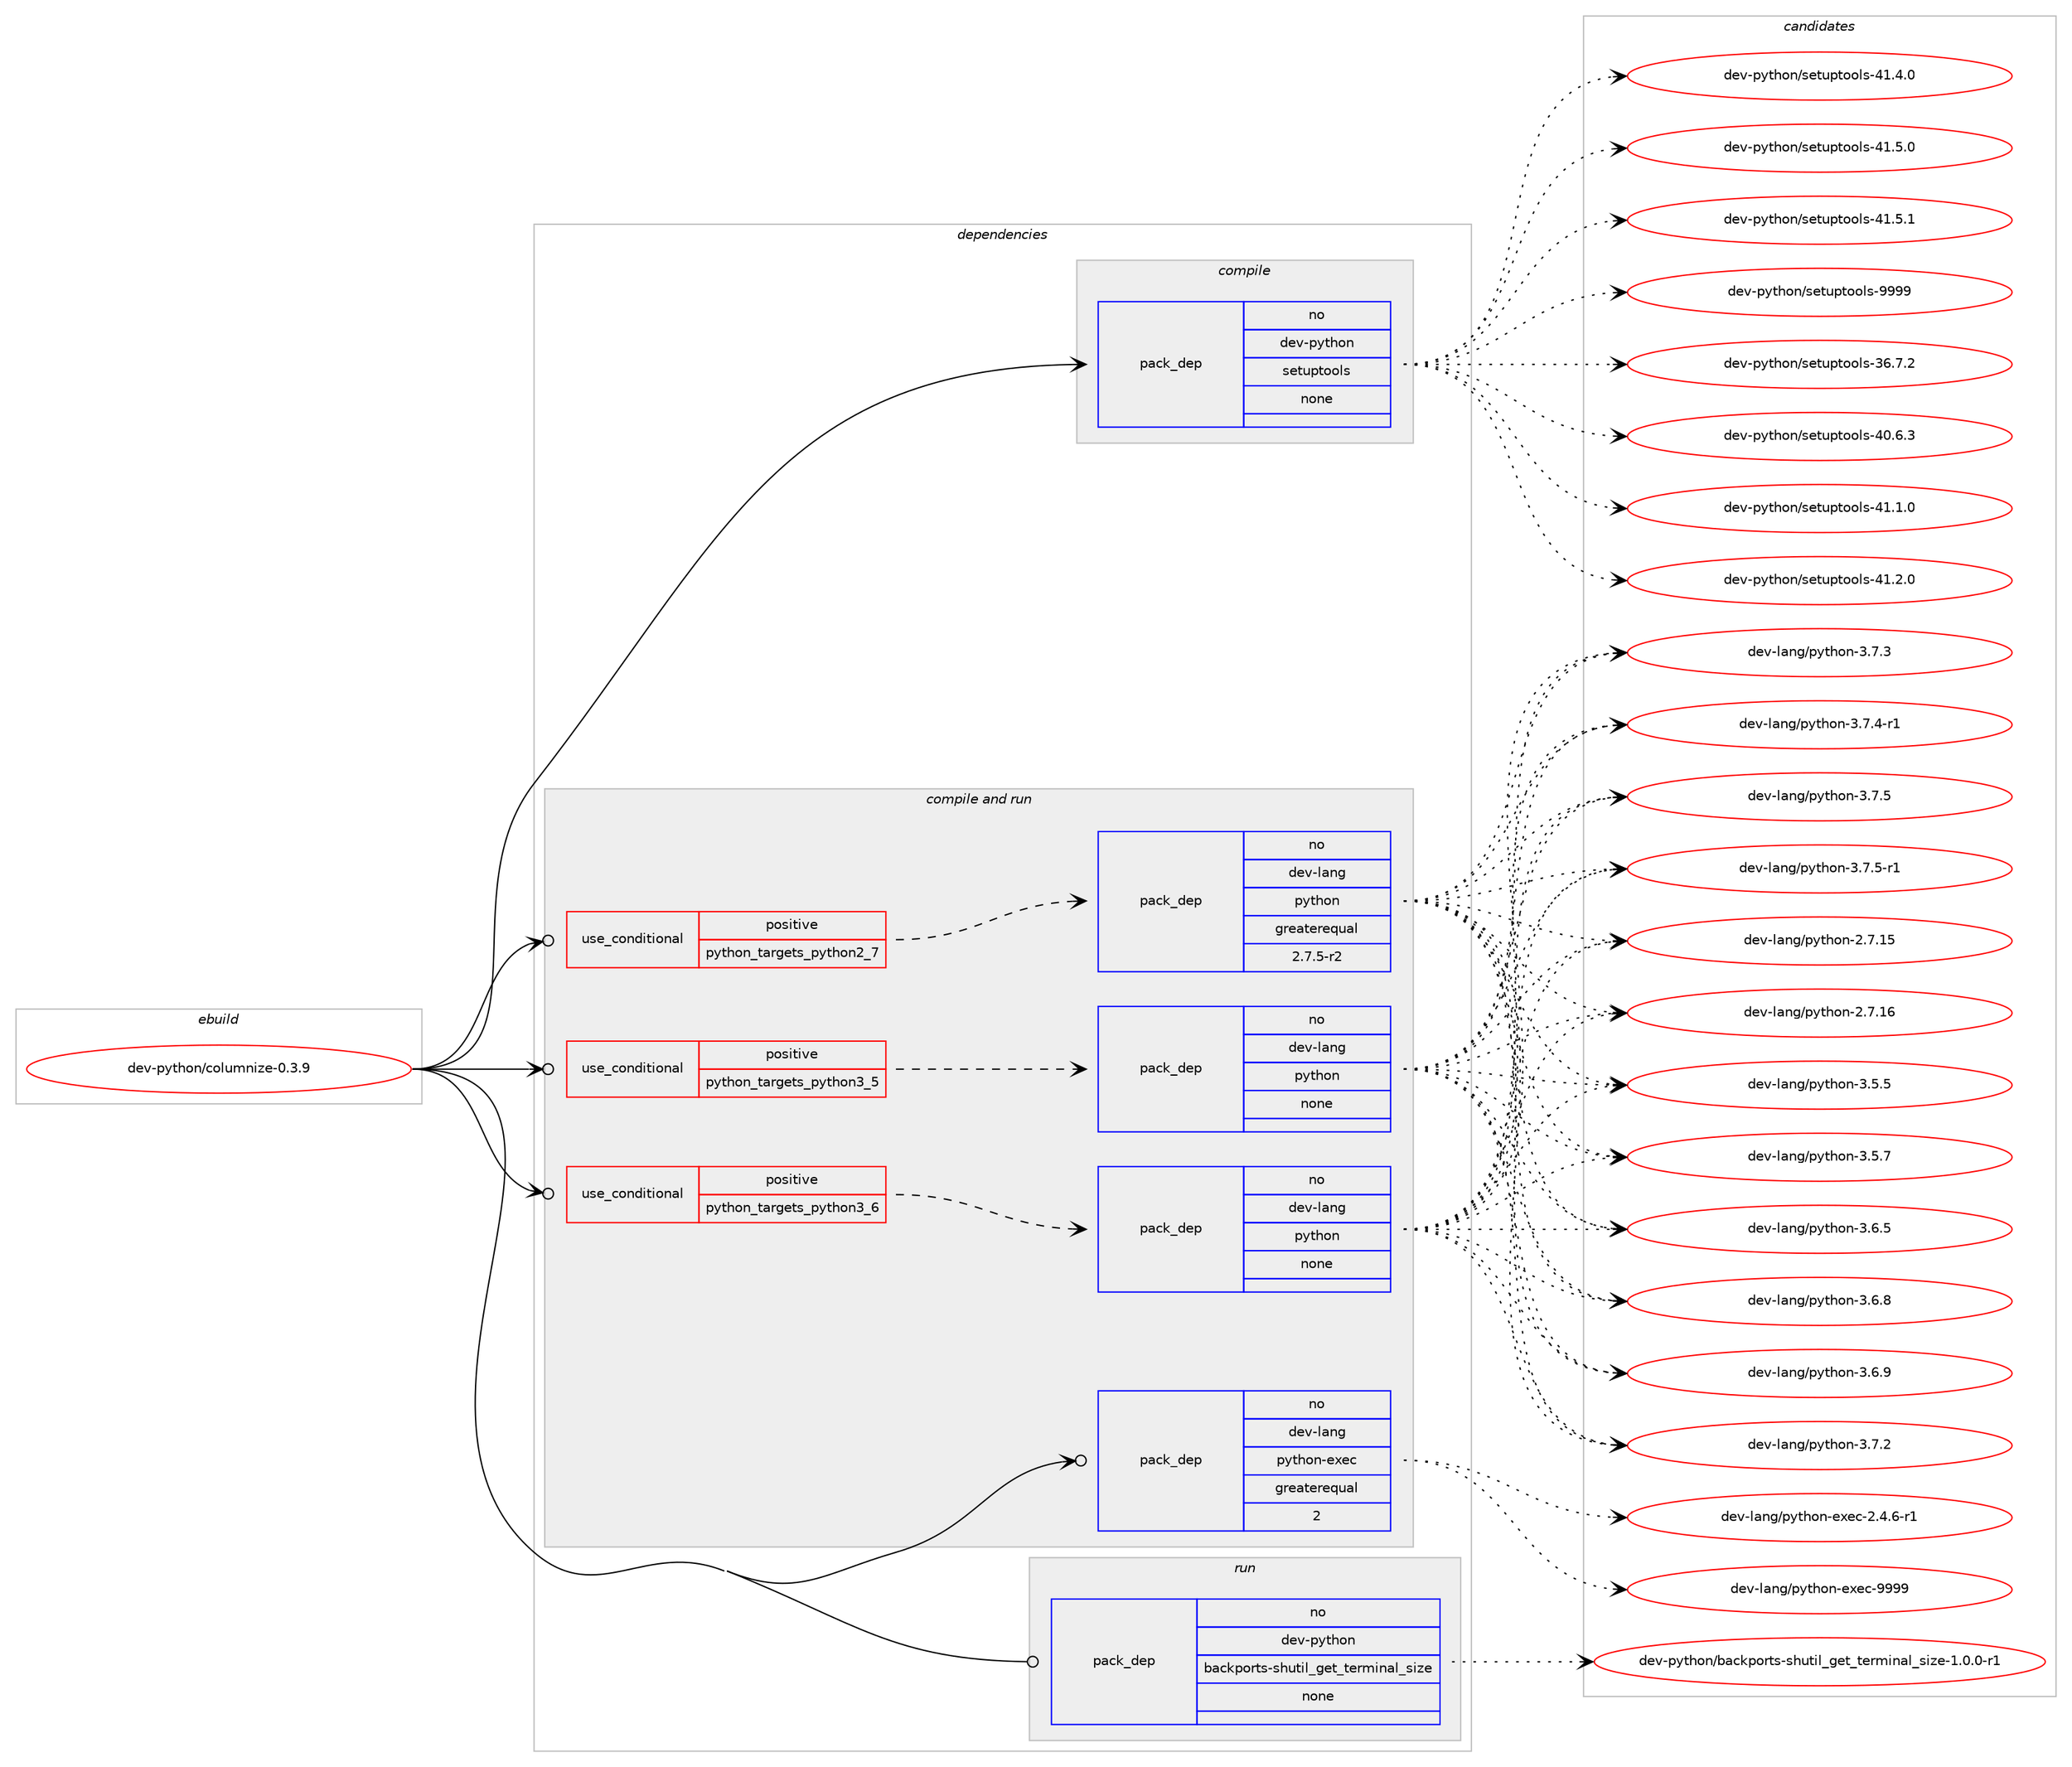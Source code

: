 digraph prolog {

# *************
# Graph options
# *************

newrank=true;
concentrate=true;
compound=true;
graph [rankdir=LR,fontname=Helvetica,fontsize=10,ranksep=1.5];#, ranksep=2.5, nodesep=0.2];
edge  [arrowhead=vee];
node  [fontname=Helvetica,fontsize=10];

# **********
# The ebuild
# **********

subgraph cluster_leftcol {
color=gray;
rank=same;
label=<<i>ebuild</i>>;
id [label="dev-python/columnize-0.3.9", color=red, width=4, href="../dev-python/columnize-0.3.9.svg"];
}

# ****************
# The dependencies
# ****************

subgraph cluster_midcol {
color=gray;
label=<<i>dependencies</i>>;
subgraph cluster_compile {
fillcolor="#eeeeee";
style=filled;
label=<<i>compile</i>>;
subgraph pack450069 {
dependency599615 [label=<<TABLE BORDER="0" CELLBORDER="1" CELLSPACING="0" CELLPADDING="4" WIDTH="220"><TR><TD ROWSPAN="6" CELLPADDING="30">pack_dep</TD></TR><TR><TD WIDTH="110">no</TD></TR><TR><TD>dev-python</TD></TR><TR><TD>setuptools</TD></TR><TR><TD>none</TD></TR><TR><TD></TD></TR></TABLE>>, shape=none, color=blue];
}
id:e -> dependency599615:w [weight=20,style="solid",arrowhead="vee"];
}
subgraph cluster_compileandrun {
fillcolor="#eeeeee";
style=filled;
label=<<i>compile and run</i>>;
subgraph cond137767 {
dependency599616 [label=<<TABLE BORDER="0" CELLBORDER="1" CELLSPACING="0" CELLPADDING="4"><TR><TD ROWSPAN="3" CELLPADDING="10">use_conditional</TD></TR><TR><TD>positive</TD></TR><TR><TD>python_targets_python2_7</TD></TR></TABLE>>, shape=none, color=red];
subgraph pack450070 {
dependency599617 [label=<<TABLE BORDER="0" CELLBORDER="1" CELLSPACING="0" CELLPADDING="4" WIDTH="220"><TR><TD ROWSPAN="6" CELLPADDING="30">pack_dep</TD></TR><TR><TD WIDTH="110">no</TD></TR><TR><TD>dev-lang</TD></TR><TR><TD>python</TD></TR><TR><TD>greaterequal</TD></TR><TR><TD>2.7.5-r2</TD></TR></TABLE>>, shape=none, color=blue];
}
dependency599616:e -> dependency599617:w [weight=20,style="dashed",arrowhead="vee"];
}
id:e -> dependency599616:w [weight=20,style="solid",arrowhead="odotvee"];
subgraph cond137768 {
dependency599618 [label=<<TABLE BORDER="0" CELLBORDER="1" CELLSPACING="0" CELLPADDING="4"><TR><TD ROWSPAN="3" CELLPADDING="10">use_conditional</TD></TR><TR><TD>positive</TD></TR><TR><TD>python_targets_python3_5</TD></TR></TABLE>>, shape=none, color=red];
subgraph pack450071 {
dependency599619 [label=<<TABLE BORDER="0" CELLBORDER="1" CELLSPACING="0" CELLPADDING="4" WIDTH="220"><TR><TD ROWSPAN="6" CELLPADDING="30">pack_dep</TD></TR><TR><TD WIDTH="110">no</TD></TR><TR><TD>dev-lang</TD></TR><TR><TD>python</TD></TR><TR><TD>none</TD></TR><TR><TD></TD></TR></TABLE>>, shape=none, color=blue];
}
dependency599618:e -> dependency599619:w [weight=20,style="dashed",arrowhead="vee"];
}
id:e -> dependency599618:w [weight=20,style="solid",arrowhead="odotvee"];
subgraph cond137769 {
dependency599620 [label=<<TABLE BORDER="0" CELLBORDER="1" CELLSPACING="0" CELLPADDING="4"><TR><TD ROWSPAN="3" CELLPADDING="10">use_conditional</TD></TR><TR><TD>positive</TD></TR><TR><TD>python_targets_python3_6</TD></TR></TABLE>>, shape=none, color=red];
subgraph pack450072 {
dependency599621 [label=<<TABLE BORDER="0" CELLBORDER="1" CELLSPACING="0" CELLPADDING="4" WIDTH="220"><TR><TD ROWSPAN="6" CELLPADDING="30">pack_dep</TD></TR><TR><TD WIDTH="110">no</TD></TR><TR><TD>dev-lang</TD></TR><TR><TD>python</TD></TR><TR><TD>none</TD></TR><TR><TD></TD></TR></TABLE>>, shape=none, color=blue];
}
dependency599620:e -> dependency599621:w [weight=20,style="dashed",arrowhead="vee"];
}
id:e -> dependency599620:w [weight=20,style="solid",arrowhead="odotvee"];
subgraph pack450073 {
dependency599622 [label=<<TABLE BORDER="0" CELLBORDER="1" CELLSPACING="0" CELLPADDING="4" WIDTH="220"><TR><TD ROWSPAN="6" CELLPADDING="30">pack_dep</TD></TR><TR><TD WIDTH="110">no</TD></TR><TR><TD>dev-lang</TD></TR><TR><TD>python-exec</TD></TR><TR><TD>greaterequal</TD></TR><TR><TD>2</TD></TR></TABLE>>, shape=none, color=blue];
}
id:e -> dependency599622:w [weight=20,style="solid",arrowhead="odotvee"];
}
subgraph cluster_run {
fillcolor="#eeeeee";
style=filled;
label=<<i>run</i>>;
subgraph pack450074 {
dependency599623 [label=<<TABLE BORDER="0" CELLBORDER="1" CELLSPACING="0" CELLPADDING="4" WIDTH="220"><TR><TD ROWSPAN="6" CELLPADDING="30">pack_dep</TD></TR><TR><TD WIDTH="110">no</TD></TR><TR><TD>dev-python</TD></TR><TR><TD>backports-shutil_get_terminal_size</TD></TR><TR><TD>none</TD></TR><TR><TD></TD></TR></TABLE>>, shape=none, color=blue];
}
id:e -> dependency599623:w [weight=20,style="solid",arrowhead="odot"];
}
}

# **************
# The candidates
# **************

subgraph cluster_choices {
rank=same;
color=gray;
label=<<i>candidates</i>>;

subgraph choice450069 {
color=black;
nodesep=1;
choice100101118451121211161041111104711510111611711211611111110811545515446554650 [label="dev-python/setuptools-36.7.2", color=red, width=4,href="../dev-python/setuptools-36.7.2.svg"];
choice100101118451121211161041111104711510111611711211611111110811545524846544651 [label="dev-python/setuptools-40.6.3", color=red, width=4,href="../dev-python/setuptools-40.6.3.svg"];
choice100101118451121211161041111104711510111611711211611111110811545524946494648 [label="dev-python/setuptools-41.1.0", color=red, width=4,href="../dev-python/setuptools-41.1.0.svg"];
choice100101118451121211161041111104711510111611711211611111110811545524946504648 [label="dev-python/setuptools-41.2.0", color=red, width=4,href="../dev-python/setuptools-41.2.0.svg"];
choice100101118451121211161041111104711510111611711211611111110811545524946524648 [label="dev-python/setuptools-41.4.0", color=red, width=4,href="../dev-python/setuptools-41.4.0.svg"];
choice100101118451121211161041111104711510111611711211611111110811545524946534648 [label="dev-python/setuptools-41.5.0", color=red, width=4,href="../dev-python/setuptools-41.5.0.svg"];
choice100101118451121211161041111104711510111611711211611111110811545524946534649 [label="dev-python/setuptools-41.5.1", color=red, width=4,href="../dev-python/setuptools-41.5.1.svg"];
choice10010111845112121116104111110471151011161171121161111111081154557575757 [label="dev-python/setuptools-9999", color=red, width=4,href="../dev-python/setuptools-9999.svg"];
dependency599615:e -> choice100101118451121211161041111104711510111611711211611111110811545515446554650:w [style=dotted,weight="100"];
dependency599615:e -> choice100101118451121211161041111104711510111611711211611111110811545524846544651:w [style=dotted,weight="100"];
dependency599615:e -> choice100101118451121211161041111104711510111611711211611111110811545524946494648:w [style=dotted,weight="100"];
dependency599615:e -> choice100101118451121211161041111104711510111611711211611111110811545524946504648:w [style=dotted,weight="100"];
dependency599615:e -> choice100101118451121211161041111104711510111611711211611111110811545524946524648:w [style=dotted,weight="100"];
dependency599615:e -> choice100101118451121211161041111104711510111611711211611111110811545524946534648:w [style=dotted,weight="100"];
dependency599615:e -> choice100101118451121211161041111104711510111611711211611111110811545524946534649:w [style=dotted,weight="100"];
dependency599615:e -> choice10010111845112121116104111110471151011161171121161111111081154557575757:w [style=dotted,weight="100"];
}
subgraph choice450070 {
color=black;
nodesep=1;
choice10010111845108971101034711212111610411111045504655464953 [label="dev-lang/python-2.7.15", color=red, width=4,href="../dev-lang/python-2.7.15.svg"];
choice10010111845108971101034711212111610411111045504655464954 [label="dev-lang/python-2.7.16", color=red, width=4,href="../dev-lang/python-2.7.16.svg"];
choice100101118451089711010347112121116104111110455146534653 [label="dev-lang/python-3.5.5", color=red, width=4,href="../dev-lang/python-3.5.5.svg"];
choice100101118451089711010347112121116104111110455146534655 [label="dev-lang/python-3.5.7", color=red, width=4,href="../dev-lang/python-3.5.7.svg"];
choice100101118451089711010347112121116104111110455146544653 [label="dev-lang/python-3.6.5", color=red, width=4,href="../dev-lang/python-3.6.5.svg"];
choice100101118451089711010347112121116104111110455146544656 [label="dev-lang/python-3.6.8", color=red, width=4,href="../dev-lang/python-3.6.8.svg"];
choice100101118451089711010347112121116104111110455146544657 [label="dev-lang/python-3.6.9", color=red, width=4,href="../dev-lang/python-3.6.9.svg"];
choice100101118451089711010347112121116104111110455146554650 [label="dev-lang/python-3.7.2", color=red, width=4,href="../dev-lang/python-3.7.2.svg"];
choice100101118451089711010347112121116104111110455146554651 [label="dev-lang/python-3.7.3", color=red, width=4,href="../dev-lang/python-3.7.3.svg"];
choice1001011184510897110103471121211161041111104551465546524511449 [label="dev-lang/python-3.7.4-r1", color=red, width=4,href="../dev-lang/python-3.7.4-r1.svg"];
choice100101118451089711010347112121116104111110455146554653 [label="dev-lang/python-3.7.5", color=red, width=4,href="../dev-lang/python-3.7.5.svg"];
choice1001011184510897110103471121211161041111104551465546534511449 [label="dev-lang/python-3.7.5-r1", color=red, width=4,href="../dev-lang/python-3.7.5-r1.svg"];
dependency599617:e -> choice10010111845108971101034711212111610411111045504655464953:w [style=dotted,weight="100"];
dependency599617:e -> choice10010111845108971101034711212111610411111045504655464954:w [style=dotted,weight="100"];
dependency599617:e -> choice100101118451089711010347112121116104111110455146534653:w [style=dotted,weight="100"];
dependency599617:e -> choice100101118451089711010347112121116104111110455146534655:w [style=dotted,weight="100"];
dependency599617:e -> choice100101118451089711010347112121116104111110455146544653:w [style=dotted,weight="100"];
dependency599617:e -> choice100101118451089711010347112121116104111110455146544656:w [style=dotted,weight="100"];
dependency599617:e -> choice100101118451089711010347112121116104111110455146544657:w [style=dotted,weight="100"];
dependency599617:e -> choice100101118451089711010347112121116104111110455146554650:w [style=dotted,weight="100"];
dependency599617:e -> choice100101118451089711010347112121116104111110455146554651:w [style=dotted,weight="100"];
dependency599617:e -> choice1001011184510897110103471121211161041111104551465546524511449:w [style=dotted,weight="100"];
dependency599617:e -> choice100101118451089711010347112121116104111110455146554653:w [style=dotted,weight="100"];
dependency599617:e -> choice1001011184510897110103471121211161041111104551465546534511449:w [style=dotted,weight="100"];
}
subgraph choice450071 {
color=black;
nodesep=1;
choice10010111845108971101034711212111610411111045504655464953 [label="dev-lang/python-2.7.15", color=red, width=4,href="../dev-lang/python-2.7.15.svg"];
choice10010111845108971101034711212111610411111045504655464954 [label="dev-lang/python-2.7.16", color=red, width=4,href="../dev-lang/python-2.7.16.svg"];
choice100101118451089711010347112121116104111110455146534653 [label="dev-lang/python-3.5.5", color=red, width=4,href="../dev-lang/python-3.5.5.svg"];
choice100101118451089711010347112121116104111110455146534655 [label="dev-lang/python-3.5.7", color=red, width=4,href="../dev-lang/python-3.5.7.svg"];
choice100101118451089711010347112121116104111110455146544653 [label="dev-lang/python-3.6.5", color=red, width=4,href="../dev-lang/python-3.6.5.svg"];
choice100101118451089711010347112121116104111110455146544656 [label="dev-lang/python-3.6.8", color=red, width=4,href="../dev-lang/python-3.6.8.svg"];
choice100101118451089711010347112121116104111110455146544657 [label="dev-lang/python-3.6.9", color=red, width=4,href="../dev-lang/python-3.6.9.svg"];
choice100101118451089711010347112121116104111110455146554650 [label="dev-lang/python-3.7.2", color=red, width=4,href="../dev-lang/python-3.7.2.svg"];
choice100101118451089711010347112121116104111110455146554651 [label="dev-lang/python-3.7.3", color=red, width=4,href="../dev-lang/python-3.7.3.svg"];
choice1001011184510897110103471121211161041111104551465546524511449 [label="dev-lang/python-3.7.4-r1", color=red, width=4,href="../dev-lang/python-3.7.4-r1.svg"];
choice100101118451089711010347112121116104111110455146554653 [label="dev-lang/python-3.7.5", color=red, width=4,href="../dev-lang/python-3.7.5.svg"];
choice1001011184510897110103471121211161041111104551465546534511449 [label="dev-lang/python-3.7.5-r1", color=red, width=4,href="../dev-lang/python-3.7.5-r1.svg"];
dependency599619:e -> choice10010111845108971101034711212111610411111045504655464953:w [style=dotted,weight="100"];
dependency599619:e -> choice10010111845108971101034711212111610411111045504655464954:w [style=dotted,weight="100"];
dependency599619:e -> choice100101118451089711010347112121116104111110455146534653:w [style=dotted,weight="100"];
dependency599619:e -> choice100101118451089711010347112121116104111110455146534655:w [style=dotted,weight="100"];
dependency599619:e -> choice100101118451089711010347112121116104111110455146544653:w [style=dotted,weight="100"];
dependency599619:e -> choice100101118451089711010347112121116104111110455146544656:w [style=dotted,weight="100"];
dependency599619:e -> choice100101118451089711010347112121116104111110455146544657:w [style=dotted,weight="100"];
dependency599619:e -> choice100101118451089711010347112121116104111110455146554650:w [style=dotted,weight="100"];
dependency599619:e -> choice100101118451089711010347112121116104111110455146554651:w [style=dotted,weight="100"];
dependency599619:e -> choice1001011184510897110103471121211161041111104551465546524511449:w [style=dotted,weight="100"];
dependency599619:e -> choice100101118451089711010347112121116104111110455146554653:w [style=dotted,weight="100"];
dependency599619:e -> choice1001011184510897110103471121211161041111104551465546534511449:w [style=dotted,weight="100"];
}
subgraph choice450072 {
color=black;
nodesep=1;
choice10010111845108971101034711212111610411111045504655464953 [label="dev-lang/python-2.7.15", color=red, width=4,href="../dev-lang/python-2.7.15.svg"];
choice10010111845108971101034711212111610411111045504655464954 [label="dev-lang/python-2.7.16", color=red, width=4,href="../dev-lang/python-2.7.16.svg"];
choice100101118451089711010347112121116104111110455146534653 [label="dev-lang/python-3.5.5", color=red, width=4,href="../dev-lang/python-3.5.5.svg"];
choice100101118451089711010347112121116104111110455146534655 [label="dev-lang/python-3.5.7", color=red, width=4,href="../dev-lang/python-3.5.7.svg"];
choice100101118451089711010347112121116104111110455146544653 [label="dev-lang/python-3.6.5", color=red, width=4,href="../dev-lang/python-3.6.5.svg"];
choice100101118451089711010347112121116104111110455146544656 [label="dev-lang/python-3.6.8", color=red, width=4,href="../dev-lang/python-3.6.8.svg"];
choice100101118451089711010347112121116104111110455146544657 [label="dev-lang/python-3.6.9", color=red, width=4,href="../dev-lang/python-3.6.9.svg"];
choice100101118451089711010347112121116104111110455146554650 [label="dev-lang/python-3.7.2", color=red, width=4,href="../dev-lang/python-3.7.2.svg"];
choice100101118451089711010347112121116104111110455146554651 [label="dev-lang/python-3.7.3", color=red, width=4,href="../dev-lang/python-3.7.3.svg"];
choice1001011184510897110103471121211161041111104551465546524511449 [label="dev-lang/python-3.7.4-r1", color=red, width=4,href="../dev-lang/python-3.7.4-r1.svg"];
choice100101118451089711010347112121116104111110455146554653 [label="dev-lang/python-3.7.5", color=red, width=4,href="../dev-lang/python-3.7.5.svg"];
choice1001011184510897110103471121211161041111104551465546534511449 [label="dev-lang/python-3.7.5-r1", color=red, width=4,href="../dev-lang/python-3.7.5-r1.svg"];
dependency599621:e -> choice10010111845108971101034711212111610411111045504655464953:w [style=dotted,weight="100"];
dependency599621:e -> choice10010111845108971101034711212111610411111045504655464954:w [style=dotted,weight="100"];
dependency599621:e -> choice100101118451089711010347112121116104111110455146534653:w [style=dotted,weight="100"];
dependency599621:e -> choice100101118451089711010347112121116104111110455146534655:w [style=dotted,weight="100"];
dependency599621:e -> choice100101118451089711010347112121116104111110455146544653:w [style=dotted,weight="100"];
dependency599621:e -> choice100101118451089711010347112121116104111110455146544656:w [style=dotted,weight="100"];
dependency599621:e -> choice100101118451089711010347112121116104111110455146544657:w [style=dotted,weight="100"];
dependency599621:e -> choice100101118451089711010347112121116104111110455146554650:w [style=dotted,weight="100"];
dependency599621:e -> choice100101118451089711010347112121116104111110455146554651:w [style=dotted,weight="100"];
dependency599621:e -> choice1001011184510897110103471121211161041111104551465546524511449:w [style=dotted,weight="100"];
dependency599621:e -> choice100101118451089711010347112121116104111110455146554653:w [style=dotted,weight="100"];
dependency599621:e -> choice1001011184510897110103471121211161041111104551465546534511449:w [style=dotted,weight="100"];
}
subgraph choice450073 {
color=black;
nodesep=1;
choice10010111845108971101034711212111610411111045101120101994550465246544511449 [label="dev-lang/python-exec-2.4.6-r1", color=red, width=4,href="../dev-lang/python-exec-2.4.6-r1.svg"];
choice10010111845108971101034711212111610411111045101120101994557575757 [label="dev-lang/python-exec-9999", color=red, width=4,href="../dev-lang/python-exec-9999.svg"];
dependency599622:e -> choice10010111845108971101034711212111610411111045101120101994550465246544511449:w [style=dotted,weight="100"];
dependency599622:e -> choice10010111845108971101034711212111610411111045101120101994557575757:w [style=dotted,weight="100"];
}
subgraph choice450074 {
color=black;
nodesep=1;
choice100101118451121211161041111104798979910711211111411611545115104117116105108951031011169511610111410910511097108951151051221014549464846484511449 [label="dev-python/backports-shutil_get_terminal_size-1.0.0-r1", color=red, width=4,href="../dev-python/backports-shutil_get_terminal_size-1.0.0-r1.svg"];
dependency599623:e -> choice100101118451121211161041111104798979910711211111411611545115104117116105108951031011169511610111410910511097108951151051221014549464846484511449:w [style=dotted,weight="100"];
}
}

}
